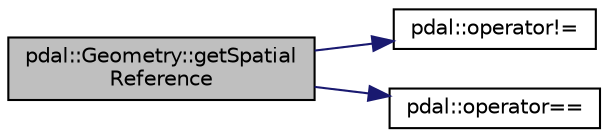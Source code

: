 digraph "pdal::Geometry::getSpatialReference"
{
  edge [fontname="Helvetica",fontsize="10",labelfontname="Helvetica",labelfontsize="10"];
  node [fontname="Helvetica",fontsize="10",shape=record];
  rankdir="LR";
  Node1 [label="pdal::Geometry::getSpatial\lReference",height=0.2,width=0.4,color="black", fillcolor="grey75", style="filled", fontcolor="black"];
  Node1 -> Node2 [color="midnightblue",fontsize="10",style="solid",fontname="Helvetica"];
  Node2 [label="pdal::operator!=",height=0.2,width=0.4,color="black", fillcolor="white", style="filled",URL="$namespacepdal.html#a6fe51589edbe6b7225c3402324a5cde9"];
  Node1 -> Node3 [color="midnightblue",fontsize="10",style="solid",fontname="Helvetica"];
  Node3 [label="pdal::operator==",height=0.2,width=0.4,color="black", fillcolor="white", style="filled",URL="$namespacepdal.html#a889695160494eb7dac1eeb16a5db6739"];
}
